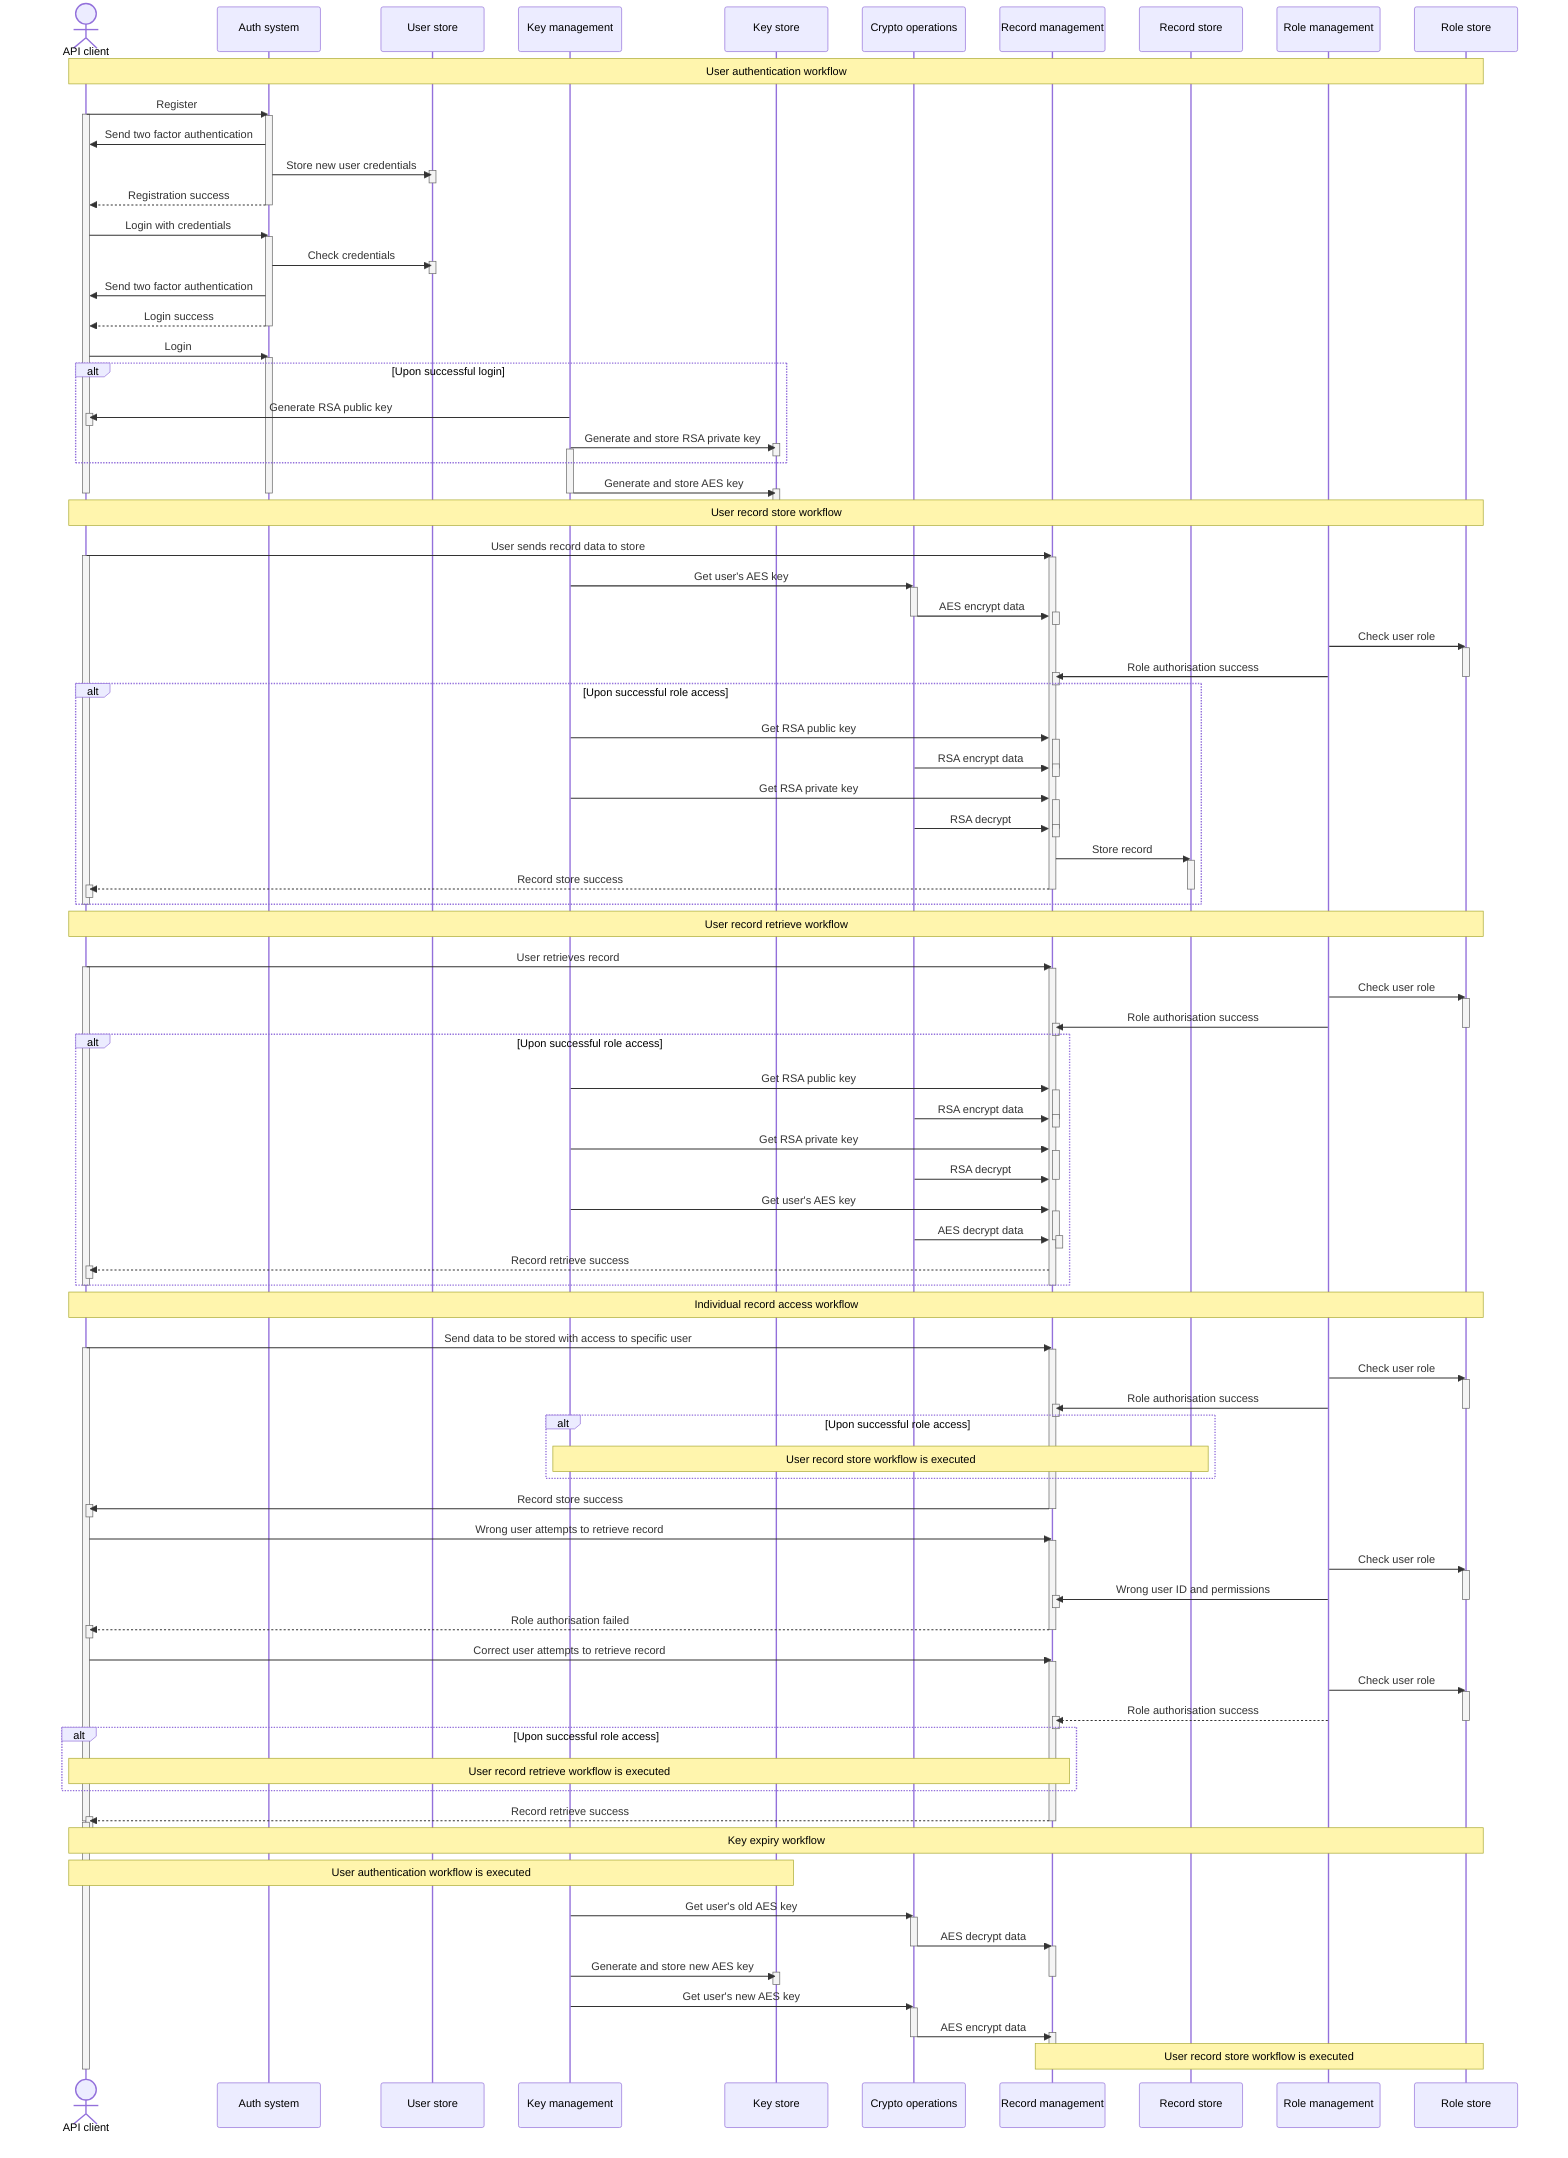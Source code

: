 sequenceDiagram
    actor user as API client
    participant auth as Auth system
    participant user_store as User store
    participant key_management as Key management
    participant key_store as Key store
    participant crypto as Crypto operations
    participant record_management as Record management
    participant record_store as Record store
    participant role_management as Role management
    participant role_store as Role store

    %% User auth workflow
    Note over user,role_store: User authentication workflow
    user->>auth: Register
    activate user
    activate auth
    auth->>user: Send two factor authentication
    auth->>user_store: Store new user credentials
    activate user_store
    deactivate user_store
    auth-->>user: Registration success
    deactivate auth
    user->>auth: Login with credentials
    activate auth
    auth->>user_store: Check credentials
    activate user_store
    deactivate user_store
    auth->>user: Send two factor authentication
    auth-->>user: Login success
    deactivate auth
    user->>auth: Login
    activate auth
    alt Upon successful login
        key_management->>user: Generate RSA public key
        activate user
        deactivate user
        key_management->>key_store: Generate and store RSA private key
        activate key_store
        deactivate key_store
        activate key_management
    end
    key_management->>key_store: Generate and store AES key
    activate key_store
    deactivate key_store
    deactivate key_management
    deactivate auth
    deactivate user

    %% Record store workflow
    Note over user,role_store: User record store workflow
    user->>record_management: User sends record data to store
    activate user
    activate record_management
    key_management->>crypto: Get user's AES key
    activate crypto
    crypto->>record_management: AES encrypt data
    deactivate crypto
    activate record_management
    deactivate record_management
    role_management->>role_store: Check user role
    activate role_store
    role_management->>record_management: Role authorisation success
    activate record_management
    deactivate record_management
    deactivate role_store
    alt Upon successful role access
        key_management->>record_management: Get RSA public key
        activate record_management
        crypto->>record_management: RSA encrypt data
        deactivate record_management
        activate record_management
        deactivate record_management
        key_management->>record_management: Get RSA private key
        activate record_management
        crypto->>record_management: RSA decrypt
        deactivate record_management
        activate record_management
        deactivate record_management
        record_management->>record_store: Store record
        activate record_store
        record_management-->>user: Record store success
        activate user
        deactivate user
        deactivate record_store
        deactivate record_management
    end
    deactivate user

    %% Record retrieve workflow
    Note over user,role_store: User record retrieve workflow
    user->>record_management: User retrieves record
    activate user
    activate record_management
    role_management->>role_store: Check user role
    activate role_store
    role_management->>record_management: Role authorisation success
    activate record_management
    deactivate record_management
    deactivate role_store
    alt Upon successful role access
        key_management->>record_management: Get RSA public key
        activate record_management
        crypto->>record_management: RSA encrypt data
        deactivate record_management
        activate record_management
        deactivate record_management
        key_management->>record_management: Get RSA private key
        activate record_management
        crypto->>record_management: RSA decrypt
        deactivate record_management
        key_management->>record_management: Get user's AES key
        activate record_management
        crypto->>record_management: AES decrypt data
        activate record_management
        deactivate record_management
        deactivate record_management
        record_management-->>user: Record retrieve success
        activate user
        deactivate user
    end
    deactivate user
    deactivate record_management

    %% Individual record access workflow
    Note over user,role_store: Individual record access workflow
    user->>record_management: Send data to be stored with access to specific user
    activate user
    activate record_management
    role_management->>role_store: Check user role
    activate role_store
    role_management->>record_management: Role authorisation success
    activate record_management
    deactivate record_management
    deactivate role_store
    alt Upon successful role access
        Note over key_management,record_store: User record store workflow is executed
    end
    record_management->>user: Record store success
    activate user
    deactivate user
    deactivate record_management
    user->>record_management: Wrong user attempts to retrieve record
    activate record_management
    role_management->>role_store: Check user role
    activate role_store
    role_management->>record_management: Wrong user ID and permissions
    activate record_management
    deactivate record_management
    deactivate role_store
    record_management-->>user: Role authorisation failed
    activate user
    deactivate user
    deactivate record_management
    user->>record_management: Correct user attempts to retrieve record
    activate record_management
    role_management->>role_store: Check user role
    activate role_store
    role_management-->>record_management: Role authorisation success
    activate record_management
    deactivate record_management
    deactivate role_store
    alt Upon successful role access
        Note over user,record_management: User record retrieve workflow is executed
    end
    record_management-->>user: Record retrieve success
    activate user
    deactivate user
    deactivate record_management
    deactivate user

    %% Key expiry workflow
    activate user
    Note over user,role_store: Key expiry workflow
    Note over user,key_store: User authentication workflow is executed
    key_management->>crypto: Get user's old AES key
    activate crypto
    crypto->>record_management: AES decrypt data
    activate record_management
    deactivate crypto
    key_management->>key_store: Generate and store new AES key
    activate key_store
    deactivate key_store
    deactivate record_management
    key_management->>crypto: Get user's new AES key
    activate crypto
    crypto->>record_management: AES encrypt data
    activate record_management
    deactivate record_management
    deactivate crypto
    Note over record_management,role_store: User record store workflow is executed
    deactivate user